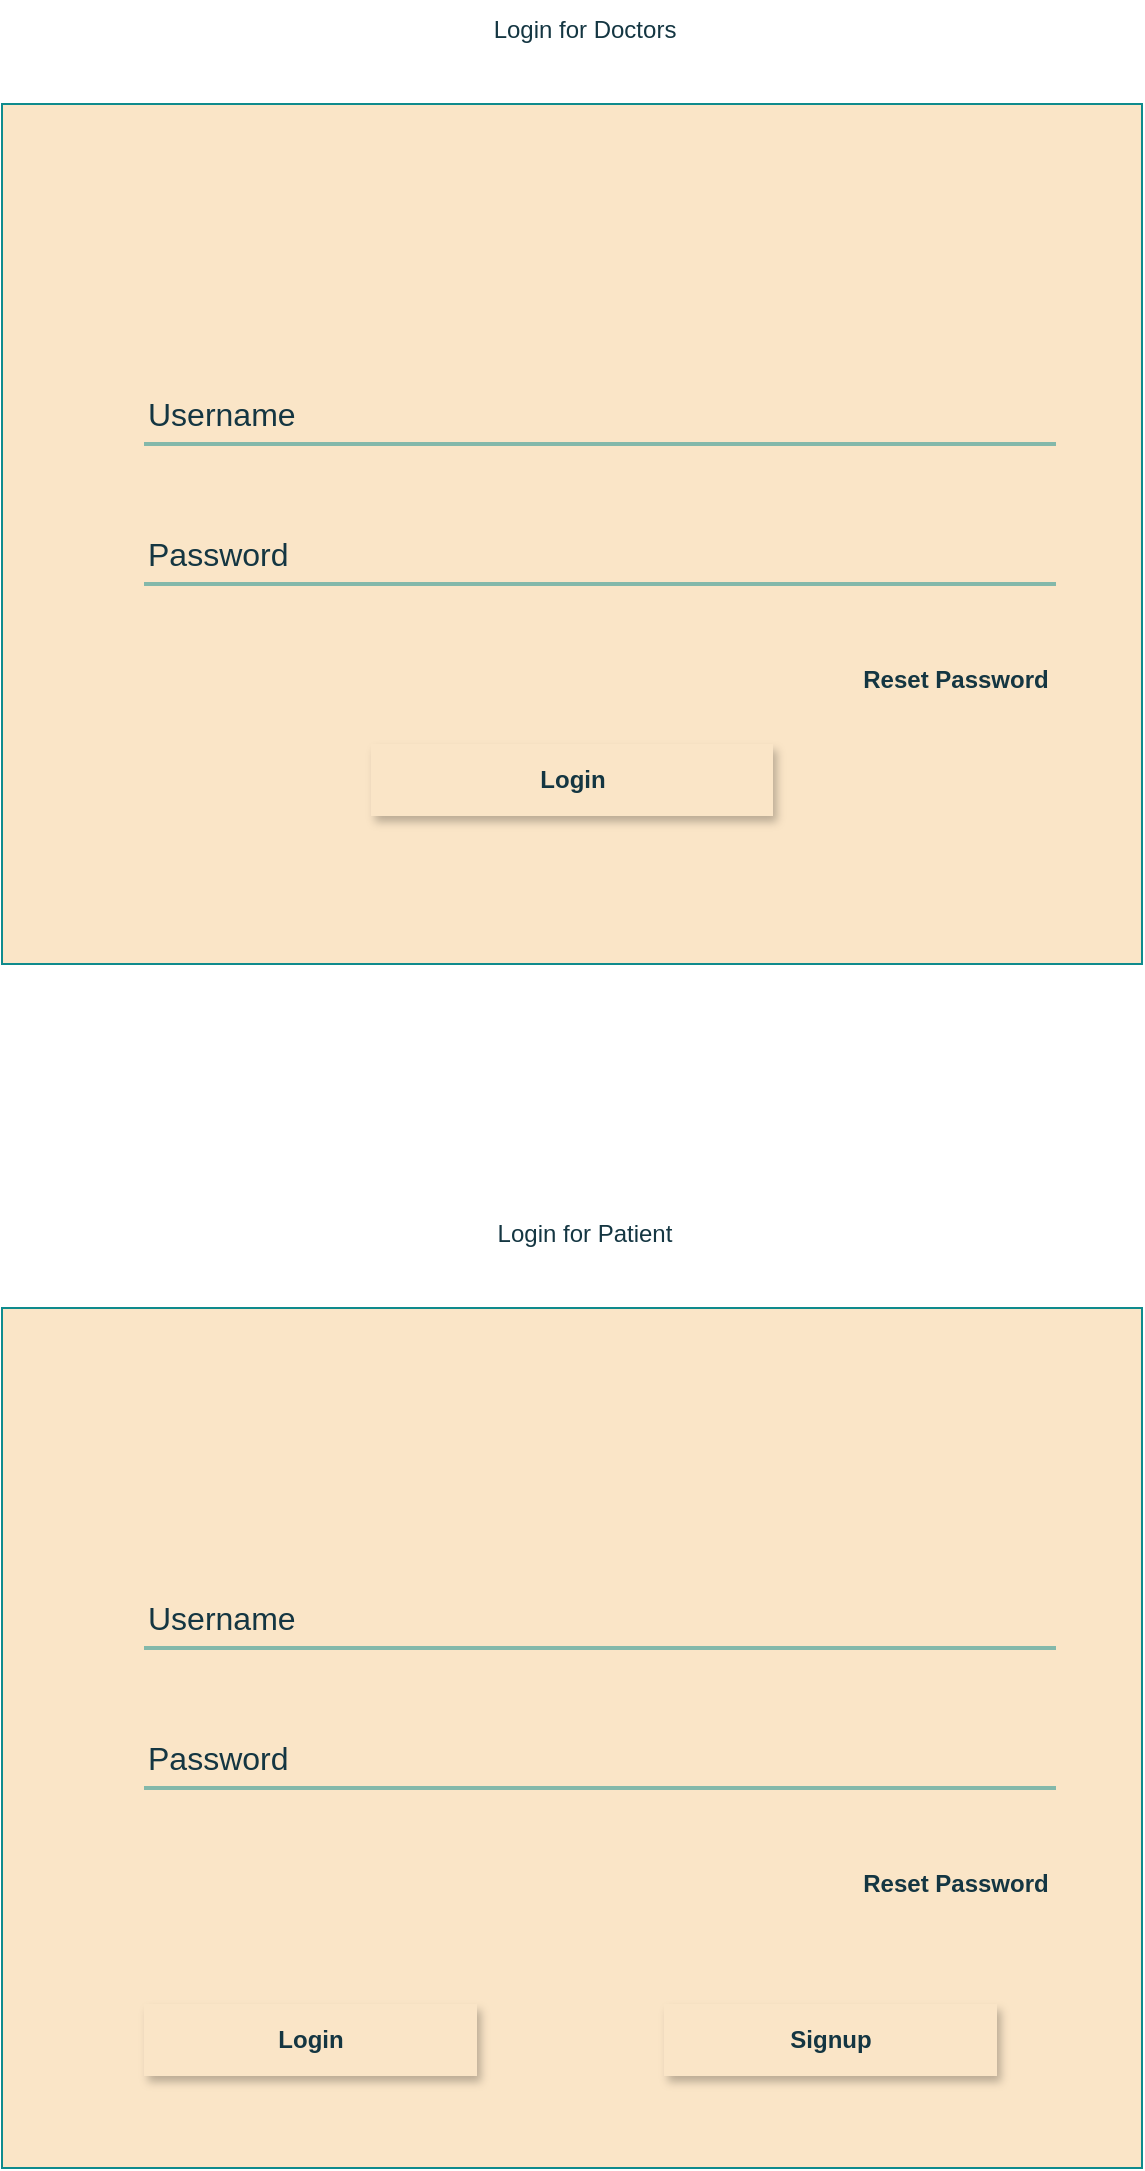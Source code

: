 <mxfile version="21.3.2" type="github" pages="2">
  <diagram name="Page-1" id="BH5HlDe2Fir8JQhBysGc">
    <mxGraphModel dx="5224" dy="2784" grid="1" gridSize="10" guides="1" tooltips="1" connect="1" arrows="0" fold="1" page="0" pageScale="1" pageWidth="827" pageHeight="1169" math="0" shadow="0">
      <root>
        <mxCell id="0" />
        <mxCell id="1" parent="0" />
        <mxCell id="KIWkJEksVJATDTYoHkve-2" value="" style="rounded=0;whiteSpace=wrap;html=1;labelBackgroundColor=none;fillColor=#FAE5C7;strokeColor=#0F8B8D;fontColor=#143642;" parent="1" vertex="1">
          <mxGeometry x="129" y="70" width="570" height="430" as="geometry" />
        </mxCell>
        <mxCell id="KIWkJEksVJATDTYoHkve-3" value="Username" style="text;fontColor=#143642;fontSize=16;verticalAlign=middle;strokeColor=none;fillColor=none;opacity=50;whiteSpace=wrap;html=1;labelBackgroundColor=none;" parent="1" vertex="1">
          <mxGeometry x="200" y="210" width="456" height="30" as="geometry" />
        </mxCell>
        <mxCell id="KIWkJEksVJATDTYoHkve-4" value="" style="dashed=0;shape=line;strokeWidth=2;noLabel=1;strokeColor=#0F8B8D;opacity=50;labelBackgroundColor=none;fillColor=#FAE5C7;fontColor=#143642;" parent="1" vertex="1">
          <mxGeometry x="200" y="235" width="456" height="10" as="geometry" />
        </mxCell>
        <mxCell id="KIWkJEksVJATDTYoHkve-5" value="Password" style="text;fontColor=#143642;fontSize=16;verticalAlign=middle;strokeColor=none;fillColor=none;opacity=50;whiteSpace=wrap;html=1;labelBackgroundColor=none;" parent="1" vertex="1">
          <mxGeometry x="200" y="280" width="456" height="30" as="geometry" />
        </mxCell>
        <mxCell id="KIWkJEksVJATDTYoHkve-6" value="" style="dashed=0;shape=line;strokeWidth=2;noLabel=1;strokeColor=#0F8B8D;opacity=50;labelBackgroundColor=none;fillColor=#FAE5C7;fontColor=#143642;" parent="1" vertex="1">
          <mxGeometry x="200" y="305" width="456" height="10" as="geometry" />
        </mxCell>
        <mxCell id="KIWkJEksVJATDTYoHkve-7" value="Login" style="whiteSpace=wrap;html=1;dashed=0;align=center;fontSize=12;shape=rect;fillColor=#FAE5C7;strokeColor=none;fontStyle=1;shadow=1;fontColor=#143642;labelBackgroundColor=none;" parent="1" vertex="1">
          <mxGeometry x="313.5" y="390" width="201" height="36" as="geometry" />
        </mxCell>
        <mxCell id="KIWkJEksVJATDTYoHkve-10" value="Reset Password" style="whiteSpace=wrap;html=1;dashed=0;align=center;fontSize=12;shape=rect;fillColor=none;strokeColor=none;fontStyle=1;fontColor=#143642;shadow=0;labelBackgroundColor=none;" parent="1" vertex="1">
          <mxGeometry x="556" y="340" width="100" height="36" as="geometry" />
        </mxCell>
        <mxCell id="KIWkJEksVJATDTYoHkve-15" value="Login for Doctors" style="text;html=1;align=center;verticalAlign=middle;resizable=0;points=[];autosize=1;strokeColor=none;fillColor=none;labelBackgroundColor=none;fontColor=#143642;" parent="1" vertex="1">
          <mxGeometry x="365" y="18" width="110" height="30" as="geometry" />
        </mxCell>
        <mxCell id="KIWkJEksVJATDTYoHkve-16" value="" style="rounded=0;whiteSpace=wrap;html=1;labelBackgroundColor=none;fillColor=#FAE5C7;strokeColor=#0F8B8D;fontColor=#143642;" parent="1" vertex="1">
          <mxGeometry x="129" y="672" width="570" height="430" as="geometry" />
        </mxCell>
        <mxCell id="KIWkJEksVJATDTYoHkve-17" value="Username" style="text;fontColor=#143642;fontSize=16;verticalAlign=middle;strokeColor=none;fillColor=none;opacity=50;whiteSpace=wrap;html=1;labelBackgroundColor=none;" parent="1" vertex="1">
          <mxGeometry x="200" y="812" width="456" height="30" as="geometry" />
        </mxCell>
        <mxCell id="KIWkJEksVJATDTYoHkve-18" value="" style="dashed=0;shape=line;strokeWidth=2;noLabel=1;strokeColor=#0F8B8D;opacity=50;labelBackgroundColor=none;fillColor=#FAE5C7;fontColor=#143642;" parent="1" vertex="1">
          <mxGeometry x="200" y="837" width="456" height="10" as="geometry" />
        </mxCell>
        <mxCell id="KIWkJEksVJATDTYoHkve-19" value="Password" style="text;fontColor=#143642;fontSize=16;verticalAlign=middle;strokeColor=none;fillColor=none;opacity=50;whiteSpace=wrap;html=1;labelBackgroundColor=none;" parent="1" vertex="1">
          <mxGeometry x="200" y="882" width="456" height="30" as="geometry" />
        </mxCell>
        <mxCell id="KIWkJEksVJATDTYoHkve-20" value="" style="dashed=0;shape=line;strokeWidth=2;noLabel=1;strokeColor=#0F8B8D;opacity=50;labelBackgroundColor=none;fillColor=#FAE5C7;fontColor=#143642;" parent="1" vertex="1">
          <mxGeometry x="200" y="907" width="456" height="10" as="geometry" />
        </mxCell>
        <mxCell id="KIWkJEksVJATDTYoHkve-21" value="Login" style="whiteSpace=wrap;html=1;dashed=0;align=center;fontSize=12;shape=rect;fillColor=#FAE5C7;strokeColor=none;fontStyle=1;shadow=1;fontColor=#143642;labelBackgroundColor=none;" parent="1" vertex="1">
          <mxGeometry x="200" y="1020" width="166.5" height="36" as="geometry" />
        </mxCell>
        <mxCell id="KIWkJEksVJATDTYoHkve-22" value="Reset Password" style="whiteSpace=wrap;html=1;dashed=0;align=center;fontSize=12;shape=rect;fillColor=none;strokeColor=none;fontStyle=1;fontColor=#143642;shadow=0;labelBackgroundColor=none;" parent="1" vertex="1">
          <mxGeometry x="556" y="942" width="100" height="36" as="geometry" />
        </mxCell>
        <mxCell id="KIWkJEksVJATDTYoHkve-23" value="Login for Patient" style="text;html=1;align=center;verticalAlign=middle;resizable=0;points=[];autosize=1;strokeColor=none;fillColor=none;labelBackgroundColor=none;fontColor=#143642;" parent="1" vertex="1">
          <mxGeometry x="365" y="620" width="110" height="30" as="geometry" />
        </mxCell>
        <mxCell id="KIWkJEksVJATDTYoHkve-25" value="Signup" style="whiteSpace=wrap;html=1;dashed=0;align=center;fontSize=12;shape=rect;fillColor=#FAE5C7;strokeColor=none;fontStyle=1;shadow=1;fontColor=#143642;labelBackgroundColor=none;" parent="1" vertex="1">
          <mxGeometry x="460" y="1020" width="166.5" height="36" as="geometry" />
        </mxCell>
      </root>
    </mxGraphModel>
  </diagram>
  <diagram id="cl8qsNsLndaFQttKoDL7" name="Page-2">
    <mxGraphModel dx="1306" dy="696" grid="1" gridSize="10" guides="1" tooltips="1" connect="1" arrows="1" fold="1" page="1" pageScale="1" pageWidth="827" pageHeight="1169" math="0" shadow="0">
      <root>
        <mxCell id="0" />
        <mxCell id="1" parent="0" />
      </root>
    </mxGraphModel>
  </diagram>
</mxfile>
